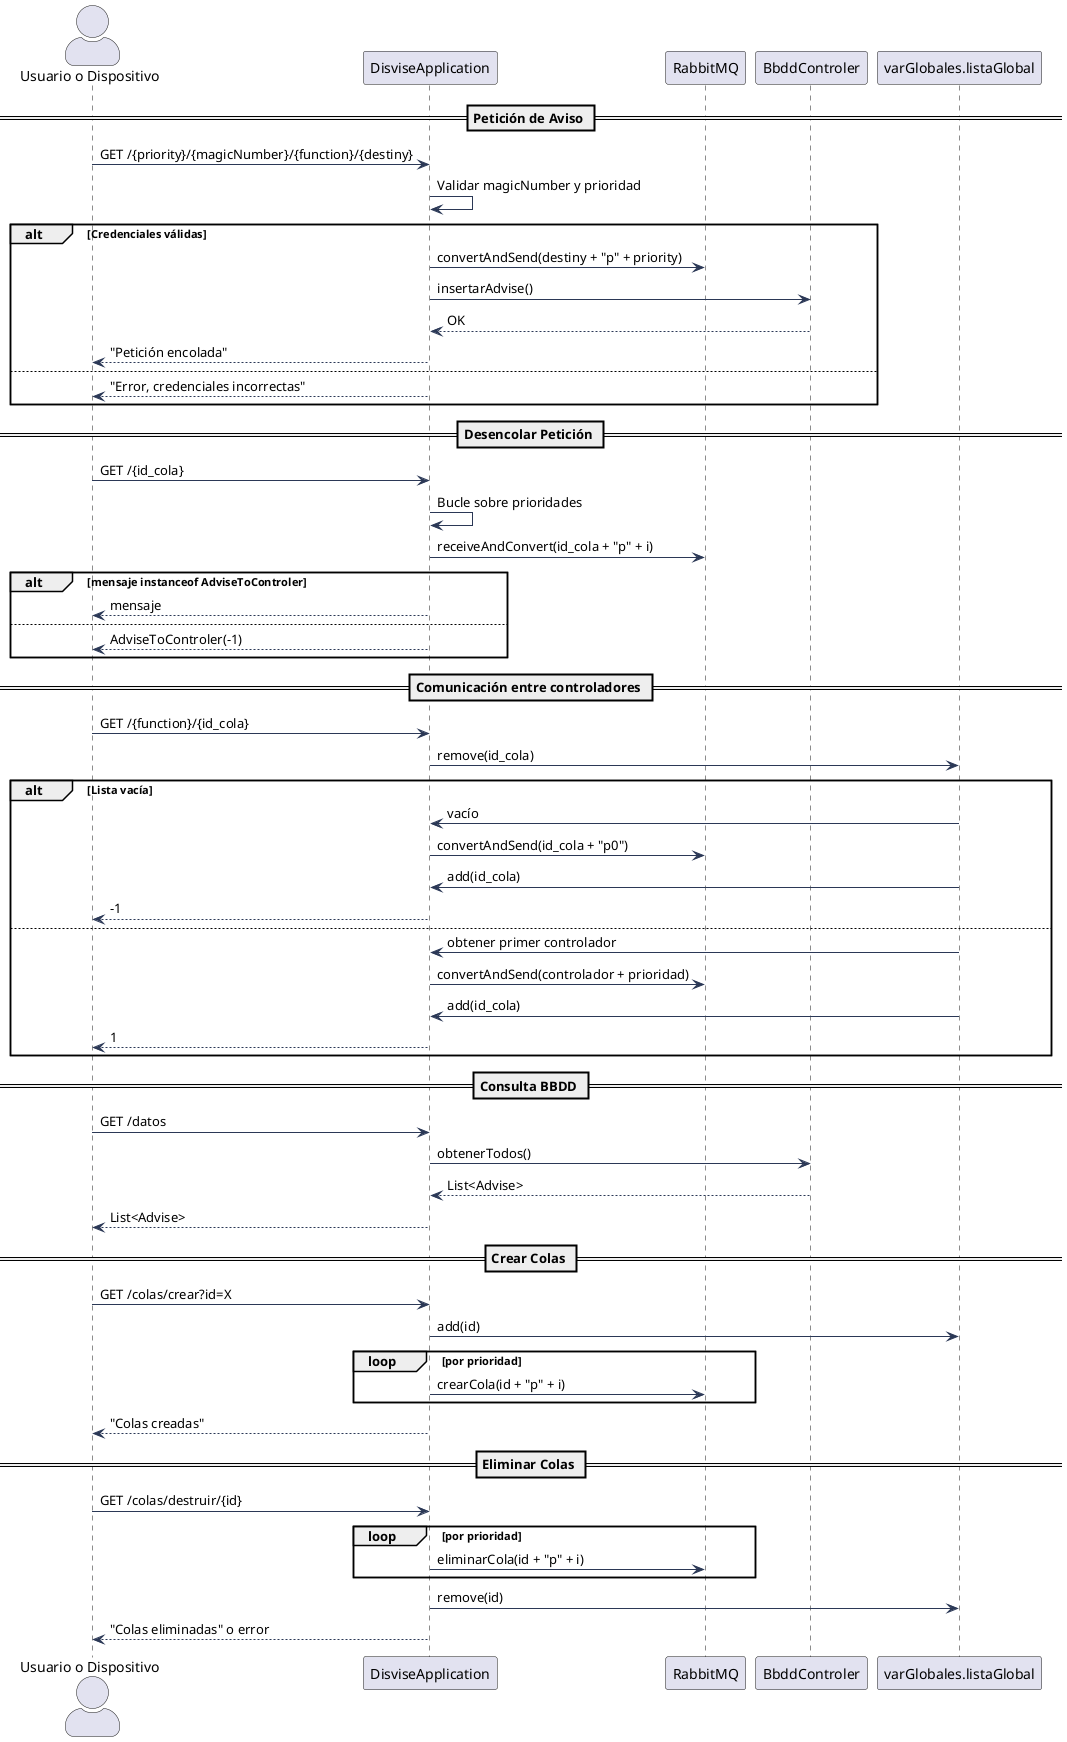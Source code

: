@startuml
skinparam backgroundColor #FFFFFF
skinparam arrowColor #2B3856
skinparam ActorStyle awesome

actor "Usuario o Dispositivo" as User
participant "DisviseApplication" as App
participant "RabbitMQ" as Rabbit
participant "BbddControler" as BBDD
participant "varGlobales.listaGlobal" as ListaGlobal

== Petición de Aviso ==
User -> App : GET /{priority}/{magicNumber}/{function}/{destiny}
App -> App : Validar magicNumber y prioridad
alt Credenciales válidas
    App -> Rabbit : convertAndSend(destiny + "p" + priority)
    App -> BBDD : insertarAdvise()
    BBDD --> App : OK
    App --> User : "Petición encolada"
else
    App --> User : "Error, credenciales incorrectas"
end

== Desencolar Petición ==
User -> App : GET /{id_cola}
App -> App : Bucle sobre prioridades
App -> Rabbit : receiveAndConvert(id_cola + "p" + i)
alt mensaje instanceof AdviseToControler
    App --> User : mensaje
else
    App --> User : AdviseToControler(-1)
end

== Comunicación entre controladores ==
User -> App : GET /{function}/{id_cola}
App -> ListaGlobal : remove(id_cola)
alt Lista vacía
    ListaGlobal -> App : vacío
    App -> Rabbit : convertAndSend(id_cola + "p0")
    ListaGlobal -> App : add(id_cola)
    App --> User : -1
else
    ListaGlobal -> App : obtener primer controlador
    App -> Rabbit : convertAndSend(controlador + prioridad)
    ListaGlobal -> App : add(id_cola)
    App --> User : 1
end

== Consulta BBDD ==
User -> App : GET /datos
App -> BBDD : obtenerTodos()
BBDD --> App : List<Advise>
App --> User : List<Advise>

== Crear Colas ==
User -> App : GET /colas/crear?id=X
App -> ListaGlobal : add(id)
loop por prioridad
    App -> Rabbit : crearCola(id + "p" + i)
end
App --> User : "Colas creadas"

== Eliminar Colas ==
User -> App : GET /colas/destruir/{id}
loop por prioridad
    App -> Rabbit : eliminarCola(id + "p" + i)
end
App -> ListaGlobal : remove(id)
App --> User : "Colas eliminadas" o error

@enduml
